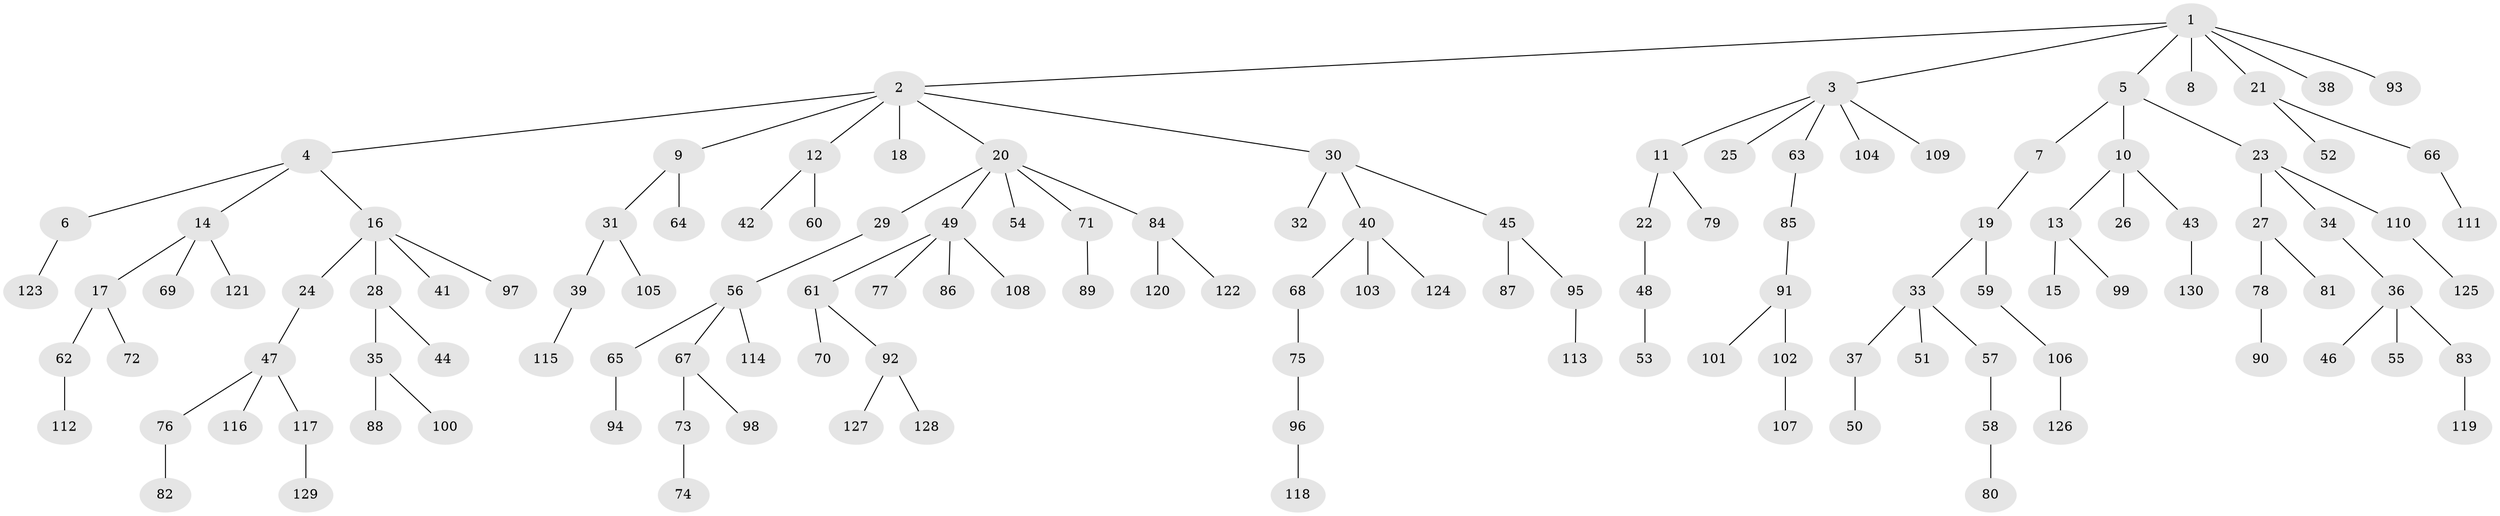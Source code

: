 // Generated by graph-tools (version 1.1) at 2025/50/03/09/25 03:50:22]
// undirected, 130 vertices, 129 edges
graph export_dot {
graph [start="1"]
  node [color=gray90,style=filled];
  1;
  2;
  3;
  4;
  5;
  6;
  7;
  8;
  9;
  10;
  11;
  12;
  13;
  14;
  15;
  16;
  17;
  18;
  19;
  20;
  21;
  22;
  23;
  24;
  25;
  26;
  27;
  28;
  29;
  30;
  31;
  32;
  33;
  34;
  35;
  36;
  37;
  38;
  39;
  40;
  41;
  42;
  43;
  44;
  45;
  46;
  47;
  48;
  49;
  50;
  51;
  52;
  53;
  54;
  55;
  56;
  57;
  58;
  59;
  60;
  61;
  62;
  63;
  64;
  65;
  66;
  67;
  68;
  69;
  70;
  71;
  72;
  73;
  74;
  75;
  76;
  77;
  78;
  79;
  80;
  81;
  82;
  83;
  84;
  85;
  86;
  87;
  88;
  89;
  90;
  91;
  92;
  93;
  94;
  95;
  96;
  97;
  98;
  99;
  100;
  101;
  102;
  103;
  104;
  105;
  106;
  107;
  108;
  109;
  110;
  111;
  112;
  113;
  114;
  115;
  116;
  117;
  118;
  119;
  120;
  121;
  122;
  123;
  124;
  125;
  126;
  127;
  128;
  129;
  130;
  1 -- 2;
  1 -- 3;
  1 -- 5;
  1 -- 8;
  1 -- 21;
  1 -- 38;
  1 -- 93;
  2 -- 4;
  2 -- 9;
  2 -- 12;
  2 -- 18;
  2 -- 20;
  2 -- 30;
  3 -- 11;
  3 -- 25;
  3 -- 63;
  3 -- 104;
  3 -- 109;
  4 -- 6;
  4 -- 14;
  4 -- 16;
  5 -- 7;
  5 -- 10;
  5 -- 23;
  6 -- 123;
  7 -- 19;
  9 -- 31;
  9 -- 64;
  10 -- 13;
  10 -- 26;
  10 -- 43;
  11 -- 22;
  11 -- 79;
  12 -- 42;
  12 -- 60;
  13 -- 15;
  13 -- 99;
  14 -- 17;
  14 -- 69;
  14 -- 121;
  16 -- 24;
  16 -- 28;
  16 -- 41;
  16 -- 97;
  17 -- 62;
  17 -- 72;
  19 -- 33;
  19 -- 59;
  20 -- 29;
  20 -- 49;
  20 -- 54;
  20 -- 71;
  20 -- 84;
  21 -- 52;
  21 -- 66;
  22 -- 48;
  23 -- 27;
  23 -- 34;
  23 -- 110;
  24 -- 47;
  27 -- 78;
  27 -- 81;
  28 -- 35;
  28 -- 44;
  29 -- 56;
  30 -- 32;
  30 -- 40;
  30 -- 45;
  31 -- 39;
  31 -- 105;
  33 -- 37;
  33 -- 51;
  33 -- 57;
  34 -- 36;
  35 -- 88;
  35 -- 100;
  36 -- 46;
  36 -- 55;
  36 -- 83;
  37 -- 50;
  39 -- 115;
  40 -- 68;
  40 -- 103;
  40 -- 124;
  43 -- 130;
  45 -- 87;
  45 -- 95;
  47 -- 76;
  47 -- 116;
  47 -- 117;
  48 -- 53;
  49 -- 61;
  49 -- 77;
  49 -- 86;
  49 -- 108;
  56 -- 65;
  56 -- 67;
  56 -- 114;
  57 -- 58;
  58 -- 80;
  59 -- 106;
  61 -- 70;
  61 -- 92;
  62 -- 112;
  63 -- 85;
  65 -- 94;
  66 -- 111;
  67 -- 73;
  67 -- 98;
  68 -- 75;
  71 -- 89;
  73 -- 74;
  75 -- 96;
  76 -- 82;
  78 -- 90;
  83 -- 119;
  84 -- 120;
  84 -- 122;
  85 -- 91;
  91 -- 101;
  91 -- 102;
  92 -- 127;
  92 -- 128;
  95 -- 113;
  96 -- 118;
  102 -- 107;
  106 -- 126;
  110 -- 125;
  117 -- 129;
}
